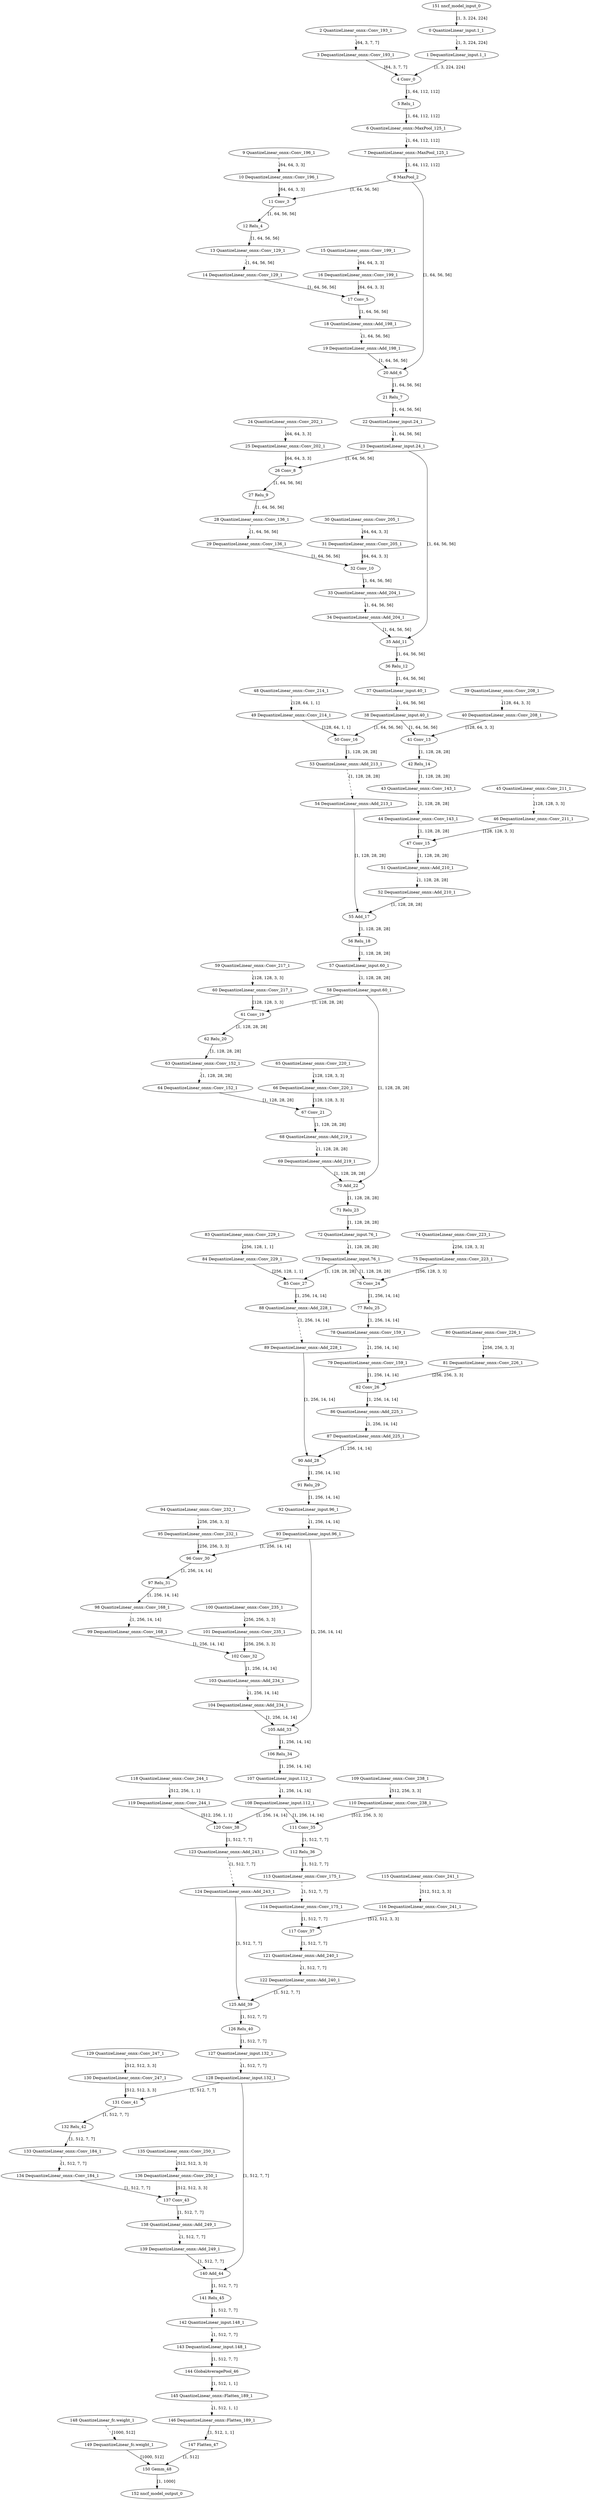 strict digraph  {
"0 QuantizeLinear_input.1_1" [id=0, type=QuantizeLinear];
"1 DequantizeLinear_input.1_1" [id=1, type=DequantizeLinear];
"2 QuantizeLinear_onnx^^Conv_193_1" [id=2, label="2 QuantizeLinear_onnx::Conv_193_1", type=QuantizeLinear];
"3 DequantizeLinear_onnx^^Conv_193_1" [id=3, label="3 DequantizeLinear_onnx::Conv_193_1", type=DequantizeLinear];
"4 Conv_0" [id=4, type=Conv];
"5 Relu_1" [id=5, type=Relu];
"6 QuantizeLinear_onnx^^MaxPool_125_1" [id=6, label="6 QuantizeLinear_onnx::MaxPool_125_1", type=QuantizeLinear];
"7 DequantizeLinear_onnx^^MaxPool_125_1" [id=7, label="7 DequantizeLinear_onnx::MaxPool_125_1", type=DequantizeLinear];
"8 MaxPool_2" [id=8, type=MaxPool];
"9 QuantizeLinear_onnx^^Conv_196_1" [id=9, label="9 QuantizeLinear_onnx::Conv_196_1", type=QuantizeLinear];
"10 DequantizeLinear_onnx^^Conv_196_1" [id=10, label="10 DequantizeLinear_onnx::Conv_196_1", type=DequantizeLinear];
"11 Conv_3" [id=11, type=Conv];
"12 Relu_4" [id=12, type=Relu];
"13 QuantizeLinear_onnx^^Conv_129_1" [id=13, label="13 QuantizeLinear_onnx::Conv_129_1", type=QuantizeLinear];
"14 DequantizeLinear_onnx^^Conv_129_1" [id=14, label="14 DequantizeLinear_onnx::Conv_129_1", type=DequantizeLinear];
"15 QuantizeLinear_onnx^^Conv_199_1" [id=15, label="15 QuantizeLinear_onnx::Conv_199_1", type=QuantizeLinear];
"16 DequantizeLinear_onnx^^Conv_199_1" [id=16, label="16 DequantizeLinear_onnx::Conv_199_1", type=DequantizeLinear];
"17 Conv_5" [id=17, type=Conv];
"18 QuantizeLinear_onnx^^Add_198_1" [id=18, label="18 QuantizeLinear_onnx::Add_198_1", type=QuantizeLinear];
"19 DequantizeLinear_onnx^^Add_198_1" [id=19, label="19 DequantizeLinear_onnx::Add_198_1", type=DequantizeLinear];
"20 Add_6" [id=20, type=Add];
"21 Relu_7" [id=21, type=Relu];
"22 QuantizeLinear_input.24_1" [id=22, type=QuantizeLinear];
"23 DequantizeLinear_input.24_1" [id=23, type=DequantizeLinear];
"24 QuantizeLinear_onnx^^Conv_202_1" [id=24, label="24 QuantizeLinear_onnx::Conv_202_1", type=QuantizeLinear];
"25 DequantizeLinear_onnx^^Conv_202_1" [id=25, label="25 DequantizeLinear_onnx::Conv_202_1", type=DequantizeLinear];
"26 Conv_8" [id=26, type=Conv];
"27 Relu_9" [id=27, type=Relu];
"28 QuantizeLinear_onnx^^Conv_136_1" [id=28, label="28 QuantizeLinear_onnx::Conv_136_1", type=QuantizeLinear];
"29 DequantizeLinear_onnx^^Conv_136_1" [id=29, label="29 DequantizeLinear_onnx::Conv_136_1", type=DequantizeLinear];
"30 QuantizeLinear_onnx^^Conv_205_1" [id=30, label="30 QuantizeLinear_onnx::Conv_205_1", type=QuantizeLinear];
"31 DequantizeLinear_onnx^^Conv_205_1" [id=31, label="31 DequantizeLinear_onnx::Conv_205_1", type=DequantizeLinear];
"32 Conv_10" [id=32, type=Conv];
"33 QuantizeLinear_onnx^^Add_204_1" [id=33, label="33 QuantizeLinear_onnx::Add_204_1", type=QuantizeLinear];
"34 DequantizeLinear_onnx^^Add_204_1" [id=34, label="34 DequantizeLinear_onnx::Add_204_1", type=DequantizeLinear];
"35 Add_11" [id=35, type=Add];
"36 Relu_12" [id=36, type=Relu];
"37 QuantizeLinear_input.40_1" [id=37, type=QuantizeLinear];
"38 DequantizeLinear_input.40_1" [id=38, type=DequantizeLinear];
"39 QuantizeLinear_onnx^^Conv_208_1" [id=39, label="39 QuantizeLinear_onnx::Conv_208_1", type=QuantizeLinear];
"40 DequantizeLinear_onnx^^Conv_208_1" [id=40, label="40 DequantizeLinear_onnx::Conv_208_1", type=DequantizeLinear];
"41 Conv_13" [id=41, type=Conv];
"42 Relu_14" [id=42, type=Relu];
"43 QuantizeLinear_onnx^^Conv_143_1" [id=43, label="43 QuantizeLinear_onnx::Conv_143_1", type=QuantizeLinear];
"44 DequantizeLinear_onnx^^Conv_143_1" [id=44, label="44 DequantizeLinear_onnx::Conv_143_1", type=DequantizeLinear];
"45 QuantizeLinear_onnx^^Conv_211_1" [id=45, label="45 QuantizeLinear_onnx::Conv_211_1", type=QuantizeLinear];
"46 DequantizeLinear_onnx^^Conv_211_1" [id=46, label="46 DequantizeLinear_onnx::Conv_211_1", type=DequantizeLinear];
"47 Conv_15" [id=47, type=Conv];
"48 QuantizeLinear_onnx^^Conv_214_1" [id=48, label="48 QuantizeLinear_onnx::Conv_214_1", type=QuantizeLinear];
"49 DequantizeLinear_onnx^^Conv_214_1" [id=49, label="49 DequantizeLinear_onnx::Conv_214_1", type=DequantizeLinear];
"50 Conv_16" [id=50, type=Conv];
"51 QuantizeLinear_onnx^^Add_210_1" [id=51, label="51 QuantizeLinear_onnx::Add_210_1", type=QuantizeLinear];
"52 DequantizeLinear_onnx^^Add_210_1" [id=52, label="52 DequantizeLinear_onnx::Add_210_1", type=DequantizeLinear];
"53 QuantizeLinear_onnx^^Add_213_1" [id=53, label="53 QuantizeLinear_onnx::Add_213_1", type=QuantizeLinear];
"54 DequantizeLinear_onnx^^Add_213_1" [id=54, label="54 DequantizeLinear_onnx::Add_213_1", type=DequantizeLinear];
"55 Add_17" [id=55, type=Add];
"56 Relu_18" [id=56, type=Relu];
"57 QuantizeLinear_input.60_1" [id=57, type=QuantizeLinear];
"58 DequantizeLinear_input.60_1" [id=58, type=DequantizeLinear];
"59 QuantizeLinear_onnx^^Conv_217_1" [id=59, label="59 QuantizeLinear_onnx::Conv_217_1", type=QuantizeLinear];
"60 DequantizeLinear_onnx^^Conv_217_1" [id=60, label="60 DequantizeLinear_onnx::Conv_217_1", type=DequantizeLinear];
"61 Conv_19" [id=61, type=Conv];
"62 Relu_20" [id=62, type=Relu];
"63 QuantizeLinear_onnx^^Conv_152_1" [id=63, label="63 QuantizeLinear_onnx::Conv_152_1", type=QuantizeLinear];
"64 DequantizeLinear_onnx^^Conv_152_1" [id=64, label="64 DequantizeLinear_onnx::Conv_152_1", type=DequantizeLinear];
"65 QuantizeLinear_onnx^^Conv_220_1" [id=65, label="65 QuantizeLinear_onnx::Conv_220_1", type=QuantizeLinear];
"66 DequantizeLinear_onnx^^Conv_220_1" [id=66, label="66 DequantizeLinear_onnx::Conv_220_1", type=DequantizeLinear];
"67 Conv_21" [id=67, type=Conv];
"68 QuantizeLinear_onnx^^Add_219_1" [id=68, label="68 QuantizeLinear_onnx::Add_219_1", type=QuantizeLinear];
"69 DequantizeLinear_onnx^^Add_219_1" [id=69, label="69 DequantizeLinear_onnx::Add_219_1", type=DequantizeLinear];
"70 Add_22" [id=70, type=Add];
"71 Relu_23" [id=71, type=Relu];
"72 QuantizeLinear_input.76_1" [id=72, type=QuantizeLinear];
"73 DequantizeLinear_input.76_1" [id=73, type=DequantizeLinear];
"74 QuantizeLinear_onnx^^Conv_223_1" [id=74, label="74 QuantizeLinear_onnx::Conv_223_1", type=QuantizeLinear];
"75 DequantizeLinear_onnx^^Conv_223_1" [id=75, label="75 DequantizeLinear_onnx::Conv_223_1", type=DequantizeLinear];
"76 Conv_24" [id=76, type=Conv];
"77 Relu_25" [id=77, type=Relu];
"78 QuantizeLinear_onnx^^Conv_159_1" [id=78, label="78 QuantizeLinear_onnx::Conv_159_1", type=QuantizeLinear];
"79 DequantizeLinear_onnx^^Conv_159_1" [id=79, label="79 DequantizeLinear_onnx::Conv_159_1", type=DequantizeLinear];
"80 QuantizeLinear_onnx^^Conv_226_1" [id=80, label="80 QuantizeLinear_onnx::Conv_226_1", type=QuantizeLinear];
"81 DequantizeLinear_onnx^^Conv_226_1" [id=81, label="81 DequantizeLinear_onnx::Conv_226_1", type=DequantizeLinear];
"82 Conv_26" [id=82, type=Conv];
"83 QuantizeLinear_onnx^^Conv_229_1" [id=83, label="83 QuantizeLinear_onnx::Conv_229_1", type=QuantizeLinear];
"84 DequantizeLinear_onnx^^Conv_229_1" [id=84, label="84 DequantizeLinear_onnx::Conv_229_1", type=DequantizeLinear];
"85 Conv_27" [id=85, type=Conv];
"86 QuantizeLinear_onnx^^Add_225_1" [id=86, label="86 QuantizeLinear_onnx::Add_225_1", type=QuantizeLinear];
"87 DequantizeLinear_onnx^^Add_225_1" [id=87, label="87 DequantizeLinear_onnx::Add_225_1", type=DequantizeLinear];
"88 QuantizeLinear_onnx^^Add_228_1" [id=88, label="88 QuantizeLinear_onnx::Add_228_1", type=QuantizeLinear];
"89 DequantizeLinear_onnx^^Add_228_1" [id=89, label="89 DequantizeLinear_onnx::Add_228_1", type=DequantizeLinear];
"90 Add_28" [id=90, type=Add];
"91 Relu_29" [id=91, type=Relu];
"92 QuantizeLinear_input.96_1" [id=92, type=QuantizeLinear];
"93 DequantizeLinear_input.96_1" [id=93, type=DequantizeLinear];
"94 QuantizeLinear_onnx^^Conv_232_1" [id=94, label="94 QuantizeLinear_onnx::Conv_232_1", type=QuantizeLinear];
"95 DequantizeLinear_onnx^^Conv_232_1" [id=95, label="95 DequantizeLinear_onnx::Conv_232_1", type=DequantizeLinear];
"96 Conv_30" [id=96, type=Conv];
"97 Relu_31" [id=97, type=Relu];
"98 QuantizeLinear_onnx^^Conv_168_1" [id=98, label="98 QuantizeLinear_onnx::Conv_168_1", type=QuantizeLinear];
"99 DequantizeLinear_onnx^^Conv_168_1" [id=99, label="99 DequantizeLinear_onnx::Conv_168_1", type=DequantizeLinear];
"100 QuantizeLinear_onnx^^Conv_235_1" [id=100, label="100 QuantizeLinear_onnx::Conv_235_1", type=QuantizeLinear];
"101 DequantizeLinear_onnx^^Conv_235_1" [id=101, label="101 DequantizeLinear_onnx::Conv_235_1", type=DequantizeLinear];
"102 Conv_32" [id=102, type=Conv];
"103 QuantizeLinear_onnx^^Add_234_1" [id=103, label="103 QuantizeLinear_onnx::Add_234_1", type=QuantizeLinear];
"104 DequantizeLinear_onnx^^Add_234_1" [id=104, label="104 DequantizeLinear_onnx::Add_234_1", type=DequantizeLinear];
"105 Add_33" [id=105, type=Add];
"106 Relu_34" [id=106, type=Relu];
"107 QuantizeLinear_input.112_1" [id=107, type=QuantizeLinear];
"108 DequantizeLinear_input.112_1" [id=108, type=DequantizeLinear];
"109 QuantizeLinear_onnx^^Conv_238_1" [id=109, label="109 QuantizeLinear_onnx::Conv_238_1", type=QuantizeLinear];
"110 DequantizeLinear_onnx^^Conv_238_1" [id=110, label="110 DequantizeLinear_onnx::Conv_238_1", type=DequantizeLinear];
"111 Conv_35" [id=111, type=Conv];
"112 Relu_36" [id=112, type=Relu];
"113 QuantizeLinear_onnx^^Conv_175_1" [id=113, label="113 QuantizeLinear_onnx::Conv_175_1", type=QuantizeLinear];
"114 DequantizeLinear_onnx^^Conv_175_1" [id=114, label="114 DequantizeLinear_onnx::Conv_175_1", type=DequantizeLinear];
"115 QuantizeLinear_onnx^^Conv_241_1" [id=115, label="115 QuantizeLinear_onnx::Conv_241_1", type=QuantizeLinear];
"116 DequantizeLinear_onnx^^Conv_241_1" [id=116, label="116 DequantizeLinear_onnx::Conv_241_1", type=DequantizeLinear];
"117 Conv_37" [id=117, type=Conv];
"118 QuantizeLinear_onnx^^Conv_244_1" [id=118, label="118 QuantizeLinear_onnx::Conv_244_1", type=QuantizeLinear];
"119 DequantizeLinear_onnx^^Conv_244_1" [id=119, label="119 DequantizeLinear_onnx::Conv_244_1", type=DequantizeLinear];
"120 Conv_38" [id=120, type=Conv];
"121 QuantizeLinear_onnx^^Add_240_1" [id=121, label="121 QuantizeLinear_onnx::Add_240_1", type=QuantizeLinear];
"122 DequantizeLinear_onnx^^Add_240_1" [id=122, label="122 DequantizeLinear_onnx::Add_240_1", type=DequantizeLinear];
"123 QuantizeLinear_onnx^^Add_243_1" [id=123, label="123 QuantizeLinear_onnx::Add_243_1", type=QuantizeLinear];
"124 DequantizeLinear_onnx^^Add_243_1" [id=124, label="124 DequantizeLinear_onnx::Add_243_1", type=DequantizeLinear];
"125 Add_39" [id=125, type=Add];
"126 Relu_40" [id=126, type=Relu];
"127 QuantizeLinear_input.132_1" [id=127, type=QuantizeLinear];
"128 DequantizeLinear_input.132_1" [id=128, type=DequantizeLinear];
"129 QuantizeLinear_onnx^^Conv_247_1" [id=129, label="129 QuantizeLinear_onnx::Conv_247_1", type=QuantizeLinear];
"130 DequantizeLinear_onnx^^Conv_247_1" [id=130, label="130 DequantizeLinear_onnx::Conv_247_1", type=DequantizeLinear];
"131 Conv_41" [id=131, type=Conv];
"132 Relu_42" [id=132, type=Relu];
"133 QuantizeLinear_onnx^^Conv_184_1" [id=133, label="133 QuantizeLinear_onnx::Conv_184_1", type=QuantizeLinear];
"134 DequantizeLinear_onnx^^Conv_184_1" [id=134, label="134 DequantizeLinear_onnx::Conv_184_1", type=DequantizeLinear];
"135 QuantizeLinear_onnx^^Conv_250_1" [id=135, label="135 QuantizeLinear_onnx::Conv_250_1", type=QuantizeLinear];
"136 DequantizeLinear_onnx^^Conv_250_1" [id=136, label="136 DequantizeLinear_onnx::Conv_250_1", type=DequantizeLinear];
"137 Conv_43" [id=137, type=Conv];
"138 QuantizeLinear_onnx^^Add_249_1" [id=138, label="138 QuantizeLinear_onnx::Add_249_1", type=QuantizeLinear];
"139 DequantizeLinear_onnx^^Add_249_1" [id=139, label="139 DequantizeLinear_onnx::Add_249_1", type=DequantizeLinear];
"140 Add_44" [id=140, type=Add];
"141 Relu_45" [id=141, type=Relu];
"142 QuantizeLinear_input.148_1" [id=142, type=QuantizeLinear];
"143 DequantizeLinear_input.148_1" [id=143, type=DequantizeLinear];
"144 GlobalAveragePool_46" [id=144, type=GlobalAveragePool];
"145 QuantizeLinear_onnx^^Flatten_189_1" [id=145, label="145 QuantizeLinear_onnx::Flatten_189_1", type=QuantizeLinear];
"146 DequantizeLinear_onnx^^Flatten_189_1" [id=146, label="146 DequantizeLinear_onnx::Flatten_189_1", type=DequantizeLinear];
"147 Flatten_47" [id=147, type=Flatten];
"148 QuantizeLinear_fc.weight_1" [id=148, type=QuantizeLinear];
"149 DequantizeLinear_fc.weight_1" [id=149, type=DequantizeLinear];
"150 Gemm_48" [id=150, type=Gemm];
"151 nncf_model_input_0" [id=151, type=nncf_model_input];
"152 nncf_model_output_0" [id=152, type=nncf_model_output];
"0 QuantizeLinear_input.1_1" -> "1 DequantizeLinear_input.1_1"  [label="[1, 3, 224, 224]", style=dashed];
"1 DequantizeLinear_input.1_1" -> "4 Conv_0"  [label="[1, 3, 224, 224]", style=solid];
"2 QuantizeLinear_onnx^^Conv_193_1" -> "3 DequantizeLinear_onnx^^Conv_193_1"  [label="[64, 3, 7, 7]", style=dashed];
"3 DequantizeLinear_onnx^^Conv_193_1" -> "4 Conv_0"  [label="[64, 3, 7, 7]", style=solid];
"4 Conv_0" -> "5 Relu_1"  [label="[1, 64, 112, 112]", style=solid];
"5 Relu_1" -> "6 QuantizeLinear_onnx^^MaxPool_125_1"  [label="[1, 64, 112, 112]", style=solid];
"6 QuantizeLinear_onnx^^MaxPool_125_1" -> "7 DequantizeLinear_onnx^^MaxPool_125_1"  [label="[1, 64, 112, 112]", style=dashed];
"7 DequantizeLinear_onnx^^MaxPool_125_1" -> "8 MaxPool_2"  [label="[1, 64, 112, 112]", style=solid];
"8 MaxPool_2" -> "11 Conv_3"  [label="[1, 64, 56, 56]", style=solid];
"8 MaxPool_2" -> "20 Add_6"  [label="[1, 64, 56, 56]", style=solid];
"9 QuantizeLinear_onnx^^Conv_196_1" -> "10 DequantizeLinear_onnx^^Conv_196_1"  [label="[64, 64, 3, 3]", style=dashed];
"10 DequantizeLinear_onnx^^Conv_196_1" -> "11 Conv_3"  [label="[64, 64, 3, 3]", style=solid];
"11 Conv_3" -> "12 Relu_4"  [label="[1, 64, 56, 56]", style=solid];
"12 Relu_4" -> "13 QuantizeLinear_onnx^^Conv_129_1"  [label="[1, 64, 56, 56]", style=solid];
"13 QuantizeLinear_onnx^^Conv_129_1" -> "14 DequantizeLinear_onnx^^Conv_129_1"  [label="[1, 64, 56, 56]", style=dashed];
"14 DequantizeLinear_onnx^^Conv_129_1" -> "17 Conv_5"  [label="[1, 64, 56, 56]", style=solid];
"15 QuantizeLinear_onnx^^Conv_199_1" -> "16 DequantizeLinear_onnx^^Conv_199_1"  [label="[64, 64, 3, 3]", style=dashed];
"16 DequantizeLinear_onnx^^Conv_199_1" -> "17 Conv_5"  [label="[64, 64, 3, 3]", style=solid];
"17 Conv_5" -> "18 QuantizeLinear_onnx^^Add_198_1"  [label="[1, 64, 56, 56]", style=solid];
"18 QuantizeLinear_onnx^^Add_198_1" -> "19 DequantizeLinear_onnx^^Add_198_1"  [label="[1, 64, 56, 56]", style=dashed];
"19 DequantizeLinear_onnx^^Add_198_1" -> "20 Add_6"  [label="[1, 64, 56, 56]", style=solid];
"20 Add_6" -> "21 Relu_7"  [label="[1, 64, 56, 56]", style=solid];
"21 Relu_7" -> "22 QuantizeLinear_input.24_1"  [label="[1, 64, 56, 56]", style=solid];
"22 QuantizeLinear_input.24_1" -> "23 DequantizeLinear_input.24_1"  [label="[1, 64, 56, 56]", style=dashed];
"23 DequantizeLinear_input.24_1" -> "26 Conv_8"  [label="[1, 64, 56, 56]", style=solid];
"23 DequantizeLinear_input.24_1" -> "35 Add_11"  [label="[1, 64, 56, 56]", style=solid];
"24 QuantizeLinear_onnx^^Conv_202_1" -> "25 DequantizeLinear_onnx^^Conv_202_1"  [label="[64, 64, 3, 3]", style=dashed];
"25 DequantizeLinear_onnx^^Conv_202_1" -> "26 Conv_8"  [label="[64, 64, 3, 3]", style=solid];
"26 Conv_8" -> "27 Relu_9"  [label="[1, 64, 56, 56]", style=solid];
"27 Relu_9" -> "28 QuantizeLinear_onnx^^Conv_136_1"  [label="[1, 64, 56, 56]", style=solid];
"28 QuantizeLinear_onnx^^Conv_136_1" -> "29 DequantizeLinear_onnx^^Conv_136_1"  [label="[1, 64, 56, 56]", style=dashed];
"29 DequantizeLinear_onnx^^Conv_136_1" -> "32 Conv_10"  [label="[1, 64, 56, 56]", style=solid];
"30 QuantizeLinear_onnx^^Conv_205_1" -> "31 DequantizeLinear_onnx^^Conv_205_1"  [label="[64, 64, 3, 3]", style=dashed];
"31 DequantizeLinear_onnx^^Conv_205_1" -> "32 Conv_10"  [label="[64, 64, 3, 3]", style=solid];
"32 Conv_10" -> "33 QuantizeLinear_onnx^^Add_204_1"  [label="[1, 64, 56, 56]", style=solid];
"33 QuantizeLinear_onnx^^Add_204_1" -> "34 DequantizeLinear_onnx^^Add_204_1"  [label="[1, 64, 56, 56]", style=dashed];
"34 DequantizeLinear_onnx^^Add_204_1" -> "35 Add_11"  [label="[1, 64, 56, 56]", style=solid];
"35 Add_11" -> "36 Relu_12"  [label="[1, 64, 56, 56]", style=solid];
"36 Relu_12" -> "37 QuantizeLinear_input.40_1"  [label="[1, 64, 56, 56]", style=solid];
"37 QuantizeLinear_input.40_1" -> "38 DequantizeLinear_input.40_1"  [label="[1, 64, 56, 56]", style=dashed];
"38 DequantizeLinear_input.40_1" -> "41 Conv_13"  [label="[1, 64, 56, 56]", style=solid];
"38 DequantizeLinear_input.40_1" -> "50 Conv_16"  [label="[1, 64, 56, 56]", style=solid];
"39 QuantizeLinear_onnx^^Conv_208_1" -> "40 DequantizeLinear_onnx^^Conv_208_1"  [label="[128, 64, 3, 3]", style=dashed];
"40 DequantizeLinear_onnx^^Conv_208_1" -> "41 Conv_13"  [label="[128, 64, 3, 3]", style=solid];
"41 Conv_13" -> "42 Relu_14"  [label="[1, 128, 28, 28]", style=solid];
"42 Relu_14" -> "43 QuantizeLinear_onnx^^Conv_143_1"  [label="[1, 128, 28, 28]", style=solid];
"43 QuantizeLinear_onnx^^Conv_143_1" -> "44 DequantizeLinear_onnx^^Conv_143_1"  [label="[1, 128, 28, 28]", style=dashed];
"44 DequantizeLinear_onnx^^Conv_143_1" -> "47 Conv_15"  [label="[1, 128, 28, 28]", style=solid];
"45 QuantizeLinear_onnx^^Conv_211_1" -> "46 DequantizeLinear_onnx^^Conv_211_1"  [label="[128, 128, 3, 3]", style=dashed];
"46 DequantizeLinear_onnx^^Conv_211_1" -> "47 Conv_15"  [label="[128, 128, 3, 3]", style=solid];
"47 Conv_15" -> "51 QuantizeLinear_onnx^^Add_210_1"  [label="[1, 128, 28, 28]", style=solid];
"48 QuantizeLinear_onnx^^Conv_214_1" -> "49 DequantizeLinear_onnx^^Conv_214_1"  [label="[128, 64, 1, 1]", style=dashed];
"49 DequantizeLinear_onnx^^Conv_214_1" -> "50 Conv_16"  [label="[128, 64, 1, 1]", style=solid];
"50 Conv_16" -> "53 QuantizeLinear_onnx^^Add_213_1"  [label="[1, 128, 28, 28]", style=solid];
"51 QuantizeLinear_onnx^^Add_210_1" -> "52 DequantizeLinear_onnx^^Add_210_1"  [label="[1, 128, 28, 28]", style=dashed];
"52 DequantizeLinear_onnx^^Add_210_1" -> "55 Add_17"  [label="[1, 128, 28, 28]", style=solid];
"53 QuantizeLinear_onnx^^Add_213_1" -> "54 DequantizeLinear_onnx^^Add_213_1"  [label="[1, 128, 28, 28]", style=dashed];
"54 DequantizeLinear_onnx^^Add_213_1" -> "55 Add_17"  [label="[1, 128, 28, 28]", style=solid];
"55 Add_17" -> "56 Relu_18"  [label="[1, 128, 28, 28]", style=solid];
"56 Relu_18" -> "57 QuantizeLinear_input.60_1"  [label="[1, 128, 28, 28]", style=solid];
"57 QuantizeLinear_input.60_1" -> "58 DequantizeLinear_input.60_1"  [label="[1, 128, 28, 28]", style=dashed];
"58 DequantizeLinear_input.60_1" -> "61 Conv_19"  [label="[1, 128, 28, 28]", style=solid];
"58 DequantizeLinear_input.60_1" -> "70 Add_22"  [label="[1, 128, 28, 28]", style=solid];
"59 QuantizeLinear_onnx^^Conv_217_1" -> "60 DequantizeLinear_onnx^^Conv_217_1"  [label="[128, 128, 3, 3]", style=dashed];
"60 DequantizeLinear_onnx^^Conv_217_1" -> "61 Conv_19"  [label="[128, 128, 3, 3]", style=solid];
"61 Conv_19" -> "62 Relu_20"  [label="[1, 128, 28, 28]", style=solid];
"62 Relu_20" -> "63 QuantizeLinear_onnx^^Conv_152_1"  [label="[1, 128, 28, 28]", style=solid];
"63 QuantizeLinear_onnx^^Conv_152_1" -> "64 DequantizeLinear_onnx^^Conv_152_1"  [label="[1, 128, 28, 28]", style=dashed];
"64 DequantizeLinear_onnx^^Conv_152_1" -> "67 Conv_21"  [label="[1, 128, 28, 28]", style=solid];
"65 QuantizeLinear_onnx^^Conv_220_1" -> "66 DequantizeLinear_onnx^^Conv_220_1"  [label="[128, 128, 3, 3]", style=dashed];
"66 DequantizeLinear_onnx^^Conv_220_1" -> "67 Conv_21"  [label="[128, 128, 3, 3]", style=solid];
"67 Conv_21" -> "68 QuantizeLinear_onnx^^Add_219_1"  [label="[1, 128, 28, 28]", style=solid];
"68 QuantizeLinear_onnx^^Add_219_1" -> "69 DequantizeLinear_onnx^^Add_219_1"  [label="[1, 128, 28, 28]", style=dashed];
"69 DequantizeLinear_onnx^^Add_219_1" -> "70 Add_22"  [label="[1, 128, 28, 28]", style=solid];
"70 Add_22" -> "71 Relu_23"  [label="[1, 128, 28, 28]", style=solid];
"71 Relu_23" -> "72 QuantizeLinear_input.76_1"  [label="[1, 128, 28, 28]", style=solid];
"72 QuantizeLinear_input.76_1" -> "73 DequantizeLinear_input.76_1"  [label="[1, 128, 28, 28]", style=dashed];
"73 DequantizeLinear_input.76_1" -> "76 Conv_24"  [label="[1, 128, 28, 28]", style=solid];
"73 DequantizeLinear_input.76_1" -> "85 Conv_27"  [label="[1, 128, 28, 28]", style=solid];
"74 QuantizeLinear_onnx^^Conv_223_1" -> "75 DequantizeLinear_onnx^^Conv_223_1"  [label="[256, 128, 3, 3]", style=dashed];
"75 DequantizeLinear_onnx^^Conv_223_1" -> "76 Conv_24"  [label="[256, 128, 3, 3]", style=solid];
"76 Conv_24" -> "77 Relu_25"  [label="[1, 256, 14, 14]", style=solid];
"77 Relu_25" -> "78 QuantizeLinear_onnx^^Conv_159_1"  [label="[1, 256, 14, 14]", style=solid];
"78 QuantizeLinear_onnx^^Conv_159_1" -> "79 DequantizeLinear_onnx^^Conv_159_1"  [label="[1, 256, 14, 14]", style=dashed];
"79 DequantizeLinear_onnx^^Conv_159_1" -> "82 Conv_26"  [label="[1, 256, 14, 14]", style=solid];
"80 QuantizeLinear_onnx^^Conv_226_1" -> "81 DequantizeLinear_onnx^^Conv_226_1"  [label="[256, 256, 3, 3]", style=dashed];
"81 DequantizeLinear_onnx^^Conv_226_1" -> "82 Conv_26"  [label="[256, 256, 3, 3]", style=solid];
"82 Conv_26" -> "86 QuantizeLinear_onnx^^Add_225_1"  [label="[1, 256, 14, 14]", style=solid];
"83 QuantizeLinear_onnx^^Conv_229_1" -> "84 DequantizeLinear_onnx^^Conv_229_1"  [label="[256, 128, 1, 1]", style=dashed];
"84 DequantizeLinear_onnx^^Conv_229_1" -> "85 Conv_27"  [label="[256, 128, 1, 1]", style=solid];
"85 Conv_27" -> "88 QuantizeLinear_onnx^^Add_228_1"  [label="[1, 256, 14, 14]", style=solid];
"86 QuantizeLinear_onnx^^Add_225_1" -> "87 DequantizeLinear_onnx^^Add_225_1"  [label="[1, 256, 14, 14]", style=dashed];
"87 DequantizeLinear_onnx^^Add_225_1" -> "90 Add_28"  [label="[1, 256, 14, 14]", style=solid];
"88 QuantizeLinear_onnx^^Add_228_1" -> "89 DequantizeLinear_onnx^^Add_228_1"  [label="[1, 256, 14, 14]", style=dashed];
"89 DequantizeLinear_onnx^^Add_228_1" -> "90 Add_28"  [label="[1, 256, 14, 14]", style=solid];
"90 Add_28" -> "91 Relu_29"  [label="[1, 256, 14, 14]", style=solid];
"91 Relu_29" -> "92 QuantizeLinear_input.96_1"  [label="[1, 256, 14, 14]", style=solid];
"92 QuantizeLinear_input.96_1" -> "93 DequantizeLinear_input.96_1"  [label="[1, 256, 14, 14]", style=dashed];
"93 DequantizeLinear_input.96_1" -> "96 Conv_30"  [label="[1, 256, 14, 14]", style=solid];
"93 DequantizeLinear_input.96_1" -> "105 Add_33"  [label="[1, 256, 14, 14]", style=solid];
"94 QuantizeLinear_onnx^^Conv_232_1" -> "95 DequantizeLinear_onnx^^Conv_232_1"  [label="[256, 256, 3, 3]", style=dashed];
"95 DequantizeLinear_onnx^^Conv_232_1" -> "96 Conv_30"  [label="[256, 256, 3, 3]", style=solid];
"96 Conv_30" -> "97 Relu_31"  [label="[1, 256, 14, 14]", style=solid];
"97 Relu_31" -> "98 QuantizeLinear_onnx^^Conv_168_1"  [label="[1, 256, 14, 14]", style=solid];
"98 QuantizeLinear_onnx^^Conv_168_1" -> "99 DequantizeLinear_onnx^^Conv_168_1"  [label="[1, 256, 14, 14]", style=dashed];
"99 DequantizeLinear_onnx^^Conv_168_1" -> "102 Conv_32"  [label="[1, 256, 14, 14]", style=solid];
"100 QuantizeLinear_onnx^^Conv_235_1" -> "101 DequantizeLinear_onnx^^Conv_235_1"  [label="[256, 256, 3, 3]", style=dashed];
"101 DequantizeLinear_onnx^^Conv_235_1" -> "102 Conv_32"  [label="[256, 256, 3, 3]", style=solid];
"102 Conv_32" -> "103 QuantizeLinear_onnx^^Add_234_1"  [label="[1, 256, 14, 14]", style=solid];
"103 QuantizeLinear_onnx^^Add_234_1" -> "104 DequantizeLinear_onnx^^Add_234_1"  [label="[1, 256, 14, 14]", style=dashed];
"104 DequantizeLinear_onnx^^Add_234_1" -> "105 Add_33"  [label="[1, 256, 14, 14]", style=solid];
"105 Add_33" -> "106 Relu_34"  [label="[1, 256, 14, 14]", style=solid];
"106 Relu_34" -> "107 QuantizeLinear_input.112_1"  [label="[1, 256, 14, 14]", style=solid];
"107 QuantizeLinear_input.112_1" -> "108 DequantizeLinear_input.112_1"  [label="[1, 256, 14, 14]", style=dashed];
"108 DequantizeLinear_input.112_1" -> "111 Conv_35"  [label="[1, 256, 14, 14]", style=solid];
"108 DequantizeLinear_input.112_1" -> "120 Conv_38"  [label="[1, 256, 14, 14]", style=solid];
"109 QuantizeLinear_onnx^^Conv_238_1" -> "110 DequantizeLinear_onnx^^Conv_238_1"  [label="[512, 256, 3, 3]", style=dashed];
"110 DequantizeLinear_onnx^^Conv_238_1" -> "111 Conv_35"  [label="[512, 256, 3, 3]", style=solid];
"111 Conv_35" -> "112 Relu_36"  [label="[1, 512, 7, 7]", style=solid];
"112 Relu_36" -> "113 QuantizeLinear_onnx^^Conv_175_1"  [label="[1, 512, 7, 7]", style=solid];
"113 QuantizeLinear_onnx^^Conv_175_1" -> "114 DequantizeLinear_onnx^^Conv_175_1"  [label="[1, 512, 7, 7]", style=dashed];
"114 DequantizeLinear_onnx^^Conv_175_1" -> "117 Conv_37"  [label="[1, 512, 7, 7]", style=solid];
"115 QuantizeLinear_onnx^^Conv_241_1" -> "116 DequantizeLinear_onnx^^Conv_241_1"  [label="[512, 512, 3, 3]", style=dashed];
"116 DequantizeLinear_onnx^^Conv_241_1" -> "117 Conv_37"  [label="[512, 512, 3, 3]", style=solid];
"117 Conv_37" -> "121 QuantizeLinear_onnx^^Add_240_1"  [label="[1, 512, 7, 7]", style=solid];
"118 QuantizeLinear_onnx^^Conv_244_1" -> "119 DequantizeLinear_onnx^^Conv_244_1"  [label="[512, 256, 1, 1]", style=dashed];
"119 DequantizeLinear_onnx^^Conv_244_1" -> "120 Conv_38"  [label="[512, 256, 1, 1]", style=solid];
"120 Conv_38" -> "123 QuantizeLinear_onnx^^Add_243_1"  [label="[1, 512, 7, 7]", style=solid];
"121 QuantizeLinear_onnx^^Add_240_1" -> "122 DequantizeLinear_onnx^^Add_240_1"  [label="[1, 512, 7, 7]", style=dashed];
"122 DequantizeLinear_onnx^^Add_240_1" -> "125 Add_39"  [label="[1, 512, 7, 7]", style=solid];
"123 QuantizeLinear_onnx^^Add_243_1" -> "124 DequantizeLinear_onnx^^Add_243_1"  [label="[1, 512, 7, 7]", style=dashed];
"124 DequantizeLinear_onnx^^Add_243_1" -> "125 Add_39"  [label="[1, 512, 7, 7]", style=solid];
"125 Add_39" -> "126 Relu_40"  [label="[1, 512, 7, 7]", style=solid];
"126 Relu_40" -> "127 QuantizeLinear_input.132_1"  [label="[1, 512, 7, 7]", style=solid];
"127 QuantizeLinear_input.132_1" -> "128 DequantizeLinear_input.132_1"  [label="[1, 512, 7, 7]", style=dashed];
"128 DequantizeLinear_input.132_1" -> "131 Conv_41"  [label="[1, 512, 7, 7]", style=solid];
"128 DequantizeLinear_input.132_1" -> "140 Add_44"  [label="[1, 512, 7, 7]", style=solid];
"129 QuantizeLinear_onnx^^Conv_247_1" -> "130 DequantizeLinear_onnx^^Conv_247_1"  [label="[512, 512, 3, 3]", style=dashed];
"130 DequantizeLinear_onnx^^Conv_247_1" -> "131 Conv_41"  [label="[512, 512, 3, 3]", style=solid];
"131 Conv_41" -> "132 Relu_42"  [label="[1, 512, 7, 7]", style=solid];
"132 Relu_42" -> "133 QuantizeLinear_onnx^^Conv_184_1"  [label="[1, 512, 7, 7]", style=solid];
"133 QuantizeLinear_onnx^^Conv_184_1" -> "134 DequantizeLinear_onnx^^Conv_184_1"  [label="[1, 512, 7, 7]", style=dashed];
"134 DequantizeLinear_onnx^^Conv_184_1" -> "137 Conv_43"  [label="[1, 512, 7, 7]", style=solid];
"135 QuantizeLinear_onnx^^Conv_250_1" -> "136 DequantizeLinear_onnx^^Conv_250_1"  [label="[512, 512, 3, 3]", style=dashed];
"136 DequantizeLinear_onnx^^Conv_250_1" -> "137 Conv_43"  [label="[512, 512, 3, 3]", style=solid];
"137 Conv_43" -> "138 QuantizeLinear_onnx^^Add_249_1"  [label="[1, 512, 7, 7]", style=solid];
"138 QuantizeLinear_onnx^^Add_249_1" -> "139 DequantizeLinear_onnx^^Add_249_1"  [label="[1, 512, 7, 7]", style=dashed];
"139 DequantizeLinear_onnx^^Add_249_1" -> "140 Add_44"  [label="[1, 512, 7, 7]", style=solid];
"140 Add_44" -> "141 Relu_45"  [label="[1, 512, 7, 7]", style=solid];
"141 Relu_45" -> "142 QuantizeLinear_input.148_1"  [label="[1, 512, 7, 7]", style=solid];
"142 QuantizeLinear_input.148_1" -> "143 DequantizeLinear_input.148_1"  [label="[1, 512, 7, 7]", style=dashed];
"143 DequantizeLinear_input.148_1" -> "144 GlobalAveragePool_46"  [label="[1, 512, 7, 7]", style=solid];
"144 GlobalAveragePool_46" -> "145 QuantizeLinear_onnx^^Flatten_189_1"  [label="[1, 512, 1, 1]", style=solid];
"145 QuantizeLinear_onnx^^Flatten_189_1" -> "146 DequantizeLinear_onnx^^Flatten_189_1"  [label="[1, 512, 1, 1]", style=dashed];
"146 DequantizeLinear_onnx^^Flatten_189_1" -> "147 Flatten_47"  [label="[1, 512, 1, 1]", style=solid];
"147 Flatten_47" -> "150 Gemm_48"  [label="[1, 512]", style=solid];
"148 QuantizeLinear_fc.weight_1" -> "149 DequantizeLinear_fc.weight_1"  [label="[1000, 512]", style=dashed];
"149 DequantizeLinear_fc.weight_1" -> "150 Gemm_48"  [label="[1000, 512]", style=solid];
"150 Gemm_48" -> "152 nncf_model_output_0"  [label="[1, 1000]", style=solid];
"151 nncf_model_input_0" -> "0 QuantizeLinear_input.1_1"  [label="[1, 3, 224, 224]", style=solid];
}
